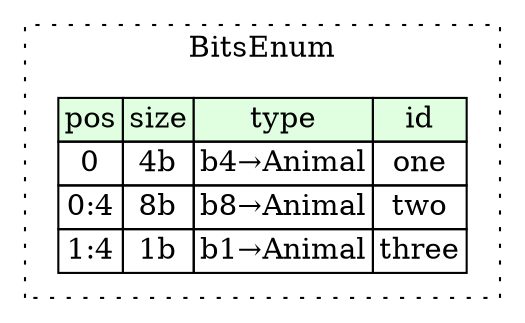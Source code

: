 digraph {
	rankdir=LR;
	node [shape=plaintext];
	subgraph cluster__bits_enum {
		label="BitsEnum";
		graph[style=dotted];

		bits_enum__seq [label=<<TABLE BORDER="0" CELLBORDER="1" CELLSPACING="0">
			<TR><TD BGCOLOR="#E0FFE0">pos</TD><TD BGCOLOR="#E0FFE0">size</TD><TD BGCOLOR="#E0FFE0">type</TD><TD BGCOLOR="#E0FFE0">id</TD></TR>
			<TR><TD PORT="one_pos">0</TD><TD PORT="one_size">4b</TD><TD>b4→Animal</TD><TD PORT="one_type">one</TD></TR>
			<TR><TD PORT="two_pos">0:4</TD><TD PORT="two_size">8b</TD><TD>b8→Animal</TD><TD PORT="two_type">two</TD></TR>
			<TR><TD PORT="three_pos">1:4</TD><TD PORT="three_size">1b</TD><TD>b1→Animal</TD><TD PORT="three_type">three</TD></TR>
		</TABLE>>];
	}
}
